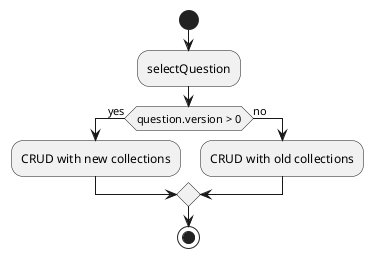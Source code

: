 @startuml

start
:selectQuestion;

if (question.version > 0) then (yes)
    :CRUD with new collections;
else (no) 
    :CRUD with old collections;
endif

stop

@enduml